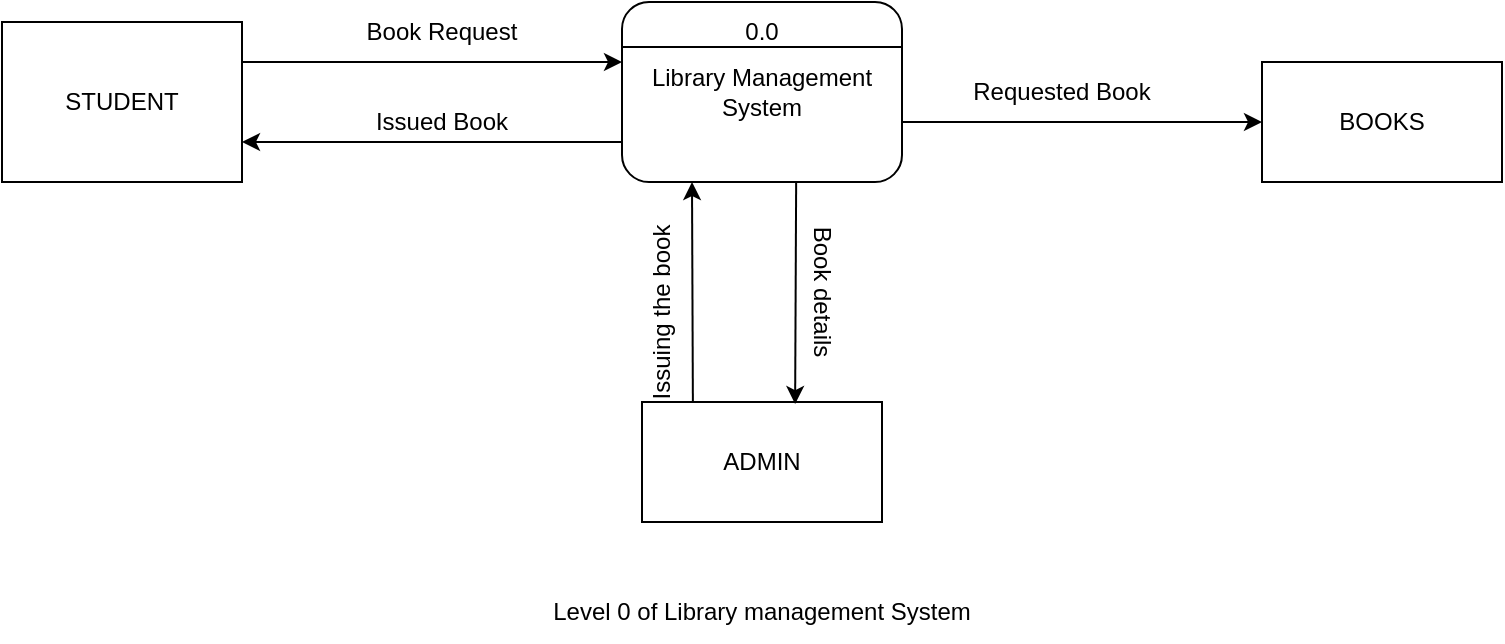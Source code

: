 <mxfile version="20.3.3" type="github">
  <diagram id="ui5f5kDRd81lQ1U5SkLZ" name="Page-1">
    <mxGraphModel dx="902" dy="510" grid="1" gridSize="10" guides="1" tooltips="1" connect="1" arrows="1" fold="1" page="1" pageScale="1" pageWidth="850" pageHeight="1100" math="0" shadow="0">
      <root>
        <mxCell id="0" />
        <mxCell id="1" parent="0" />
        <mxCell id="sULcf-86bnU6yr5ZqWK2-1" value="STUDENT" style="rounded=0;whiteSpace=wrap;html=1;" vertex="1" parent="1">
          <mxGeometry x="60" y="180" width="120" height="80" as="geometry" />
        </mxCell>
        <mxCell id="sULcf-86bnU6yr5ZqWK2-2" value="BOOKS" style="rounded=0;whiteSpace=wrap;html=1;" vertex="1" parent="1">
          <mxGeometry x="690" y="200" width="120" height="60" as="geometry" />
        </mxCell>
        <mxCell id="sULcf-86bnU6yr5ZqWK2-5" value="" style="endArrow=classic;html=1;rounded=0;entryX=0;entryY=0.5;entryDx=0;entryDy=0;" edge="1" parent="1" target="sULcf-86bnU6yr5ZqWK2-2">
          <mxGeometry width="50" height="50" relative="1" as="geometry">
            <mxPoint x="510" y="230" as="sourcePoint" />
            <mxPoint x="450" y="270" as="targetPoint" />
          </mxGeometry>
        </mxCell>
        <mxCell id="sULcf-86bnU6yr5ZqWK2-6" value="Requested Book" style="text;html=1;strokeColor=none;fillColor=none;align=center;verticalAlign=middle;whiteSpace=wrap;rounded=0;" vertex="1" parent="1">
          <mxGeometry x="530" y="200" width="120" height="30" as="geometry" />
        </mxCell>
        <mxCell id="sULcf-86bnU6yr5ZqWK2-7" value="" style="endArrow=classic;html=1;rounded=0;exitX=1;exitY=0.25;exitDx=0;exitDy=0;" edge="1" parent="1" source="sULcf-86bnU6yr5ZqWK2-1">
          <mxGeometry width="50" height="50" relative="1" as="geometry">
            <mxPoint x="400" y="320" as="sourcePoint" />
            <mxPoint x="370" y="200" as="targetPoint" />
          </mxGeometry>
        </mxCell>
        <mxCell id="sULcf-86bnU6yr5ZqWK2-8" value="Book Request" style="text;html=1;strokeColor=none;fillColor=none;align=center;verticalAlign=middle;whiteSpace=wrap;rounded=0;" vertex="1" parent="1">
          <mxGeometry x="230" y="170" width="100" height="30" as="geometry" />
        </mxCell>
        <mxCell id="sULcf-86bnU6yr5ZqWK2-11" value="Library Management System" style="rounded=1;whiteSpace=wrap;html=1;" vertex="1" parent="1">
          <mxGeometry x="370" y="170" width="140" height="90" as="geometry" />
        </mxCell>
        <mxCell id="sULcf-86bnU6yr5ZqWK2-12" value="" style="endArrow=classic;html=1;rounded=0;entryX=1;entryY=0.75;entryDx=0;entryDy=0;" edge="1" parent="1" target="sULcf-86bnU6yr5ZqWK2-1">
          <mxGeometry width="50" height="50" relative="1" as="geometry">
            <mxPoint x="370" y="240" as="sourcePoint" />
            <mxPoint x="450" y="250" as="targetPoint" />
          </mxGeometry>
        </mxCell>
        <mxCell id="sULcf-86bnU6yr5ZqWK2-13" value="Issued Book" style="text;html=1;strokeColor=none;fillColor=none;align=center;verticalAlign=middle;whiteSpace=wrap;rounded=0;" vertex="1" parent="1">
          <mxGeometry x="210" y="215" width="140" height="30" as="geometry" />
        </mxCell>
        <mxCell id="sULcf-86bnU6yr5ZqWK2-14" value="ADMIN" style="rounded=0;whiteSpace=wrap;html=1;" vertex="1" parent="1">
          <mxGeometry x="380" y="370" width="120" height="60" as="geometry" />
        </mxCell>
        <mxCell id="sULcf-86bnU6yr5ZqWK2-15" value="" style="endArrow=classic;html=1;rounded=0;exitX=0.212;exitY=-0.001;exitDx=0;exitDy=0;exitPerimeter=0;entryX=0.25;entryY=1;entryDx=0;entryDy=0;" edge="1" parent="1" source="sULcf-86bnU6yr5ZqWK2-14" target="sULcf-86bnU6yr5ZqWK2-11">
          <mxGeometry width="50" height="50" relative="1" as="geometry">
            <mxPoint x="400" y="290" as="sourcePoint" />
            <mxPoint x="450" y="240" as="targetPoint" />
          </mxGeometry>
        </mxCell>
        <mxCell id="sULcf-86bnU6yr5ZqWK2-16" value="" style="endArrow=classic;html=1;rounded=0;entryX=0.638;entryY=0.017;entryDx=0;entryDy=0;entryPerimeter=0;exitX=0.622;exitY=0.996;exitDx=0;exitDy=0;exitPerimeter=0;" edge="1" parent="1" source="sULcf-86bnU6yr5ZqWK2-11" target="sULcf-86bnU6yr5ZqWK2-14">
          <mxGeometry width="50" height="50" relative="1" as="geometry">
            <mxPoint x="400" y="290" as="sourcePoint" />
            <mxPoint x="450" y="240" as="targetPoint" />
          </mxGeometry>
        </mxCell>
        <mxCell id="sULcf-86bnU6yr5ZqWK2-17" value="" style="endArrow=none;html=1;rounded=0;entryX=1;entryY=0.25;entryDx=0;entryDy=0;exitX=0;exitY=0.25;exitDx=0;exitDy=0;" edge="1" parent="1" source="sULcf-86bnU6yr5ZqWK2-11" target="sULcf-86bnU6yr5ZqWK2-11">
          <mxGeometry width="50" height="50" relative="1" as="geometry">
            <mxPoint x="370" y="310" as="sourcePoint" />
            <mxPoint x="420" y="260" as="targetPoint" />
          </mxGeometry>
        </mxCell>
        <mxCell id="sULcf-86bnU6yr5ZqWK2-18" value="0.0" style="text;html=1;strokeColor=none;fillColor=none;align=center;verticalAlign=middle;whiteSpace=wrap;rounded=0;" vertex="1" parent="1">
          <mxGeometry x="410" y="170" width="60" height="30" as="geometry" />
        </mxCell>
        <mxCell id="sULcf-86bnU6yr5ZqWK2-19" value="Book details" style="text;html=1;strokeColor=none;fillColor=none;align=center;verticalAlign=middle;whiteSpace=wrap;rounded=0;rotation=90;" vertex="1" parent="1">
          <mxGeometry x="425" y="300" width="90" height="30" as="geometry" />
        </mxCell>
        <mxCell id="sULcf-86bnU6yr5ZqWK2-20" value="Issuing the book" style="text;html=1;strokeColor=none;fillColor=none;align=center;verticalAlign=middle;whiteSpace=wrap;rounded=0;rotation=-90;" vertex="1" parent="1">
          <mxGeometry x="340" y="310" width="100" height="30" as="geometry" />
        </mxCell>
        <mxCell id="sULcf-86bnU6yr5ZqWK2-21" value="Level 0 of Library management System" style="text;html=1;strokeColor=none;fillColor=none;align=center;verticalAlign=middle;whiteSpace=wrap;rounded=0;" vertex="1" parent="1">
          <mxGeometry x="320" y="460" width="240" height="30" as="geometry" />
        </mxCell>
      </root>
    </mxGraphModel>
  </diagram>
</mxfile>
